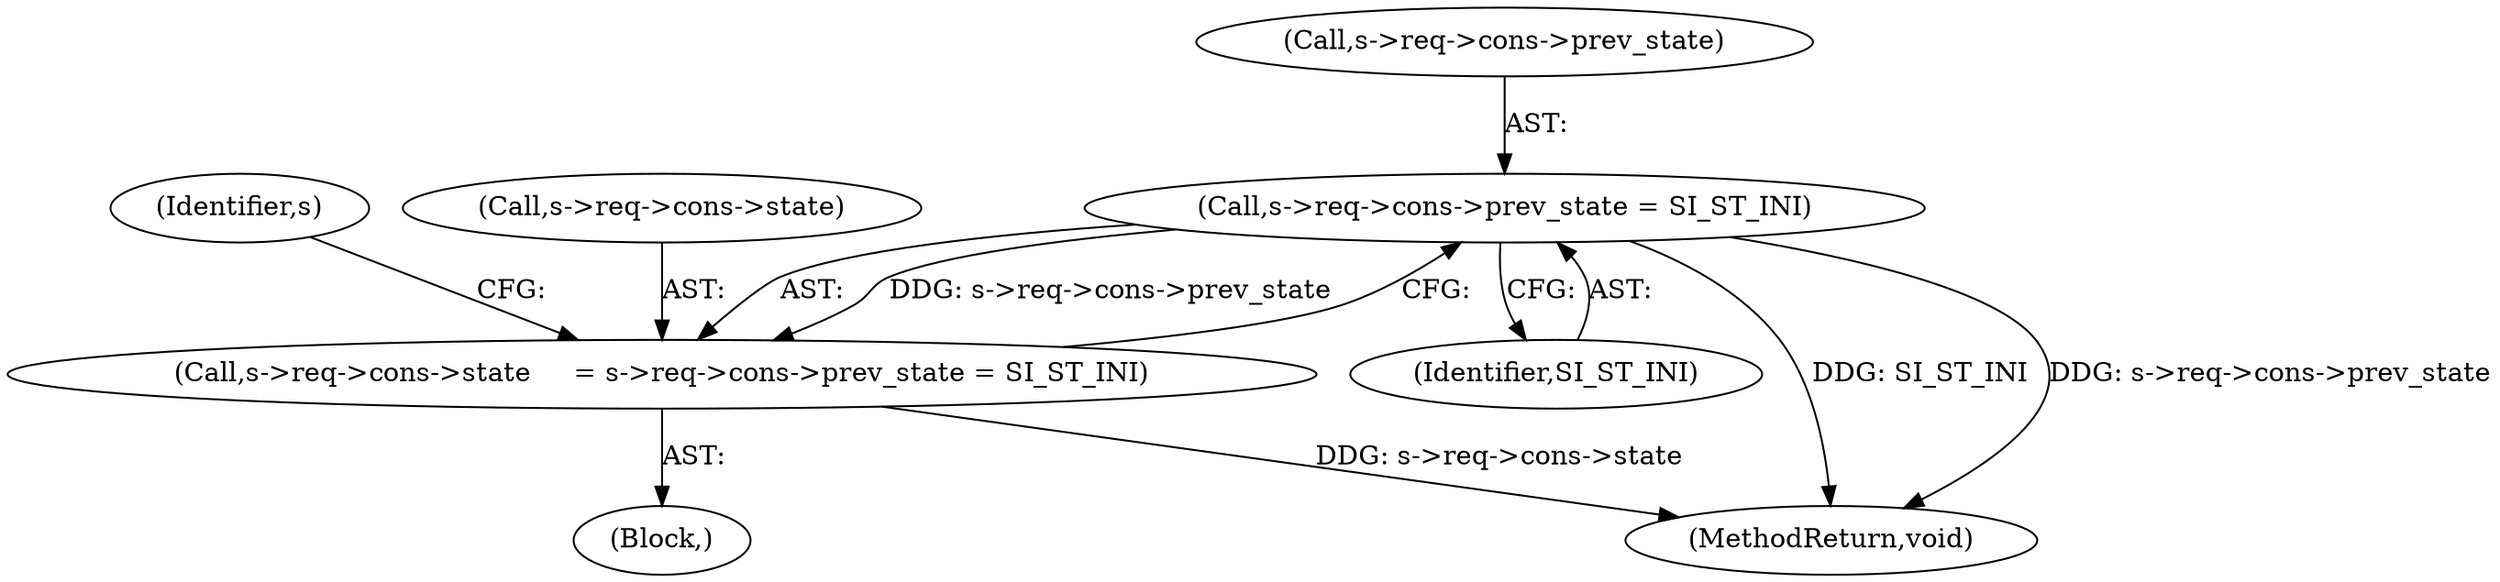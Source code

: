 digraph "0_haproxy_b4d05093bc89f71377230228007e69a1434c1a0c@pointer" {
"1000602" [label="(Call,s->req->cons->prev_state = SI_ST_INI)"];
"1000594" [label="(Call,s->req->cons->state     = s->req->cons->prev_state = SI_ST_INI)"];
"1000610" [label="(Identifier,SI_ST_INI)"];
"1000602" [label="(Call,s->req->cons->prev_state = SI_ST_INI)"];
"1000903" [label="(MethodReturn,void)"];
"1000615" [label="(Identifier,s)"];
"1000603" [label="(Call,s->req->cons->prev_state)"];
"1000594" [label="(Call,s->req->cons->state     = s->req->cons->prev_state = SI_ST_INI)"];
"1000118" [label="(Block,)"];
"1000595" [label="(Call,s->req->cons->state)"];
"1000602" -> "1000594"  [label="AST: "];
"1000602" -> "1000610"  [label="CFG: "];
"1000603" -> "1000602"  [label="AST: "];
"1000610" -> "1000602"  [label="AST: "];
"1000594" -> "1000602"  [label="CFG: "];
"1000602" -> "1000903"  [label="DDG: SI_ST_INI"];
"1000602" -> "1000903"  [label="DDG: s->req->cons->prev_state"];
"1000602" -> "1000594"  [label="DDG: s->req->cons->prev_state"];
"1000594" -> "1000118"  [label="AST: "];
"1000595" -> "1000594"  [label="AST: "];
"1000615" -> "1000594"  [label="CFG: "];
"1000594" -> "1000903"  [label="DDG: s->req->cons->state"];
}
